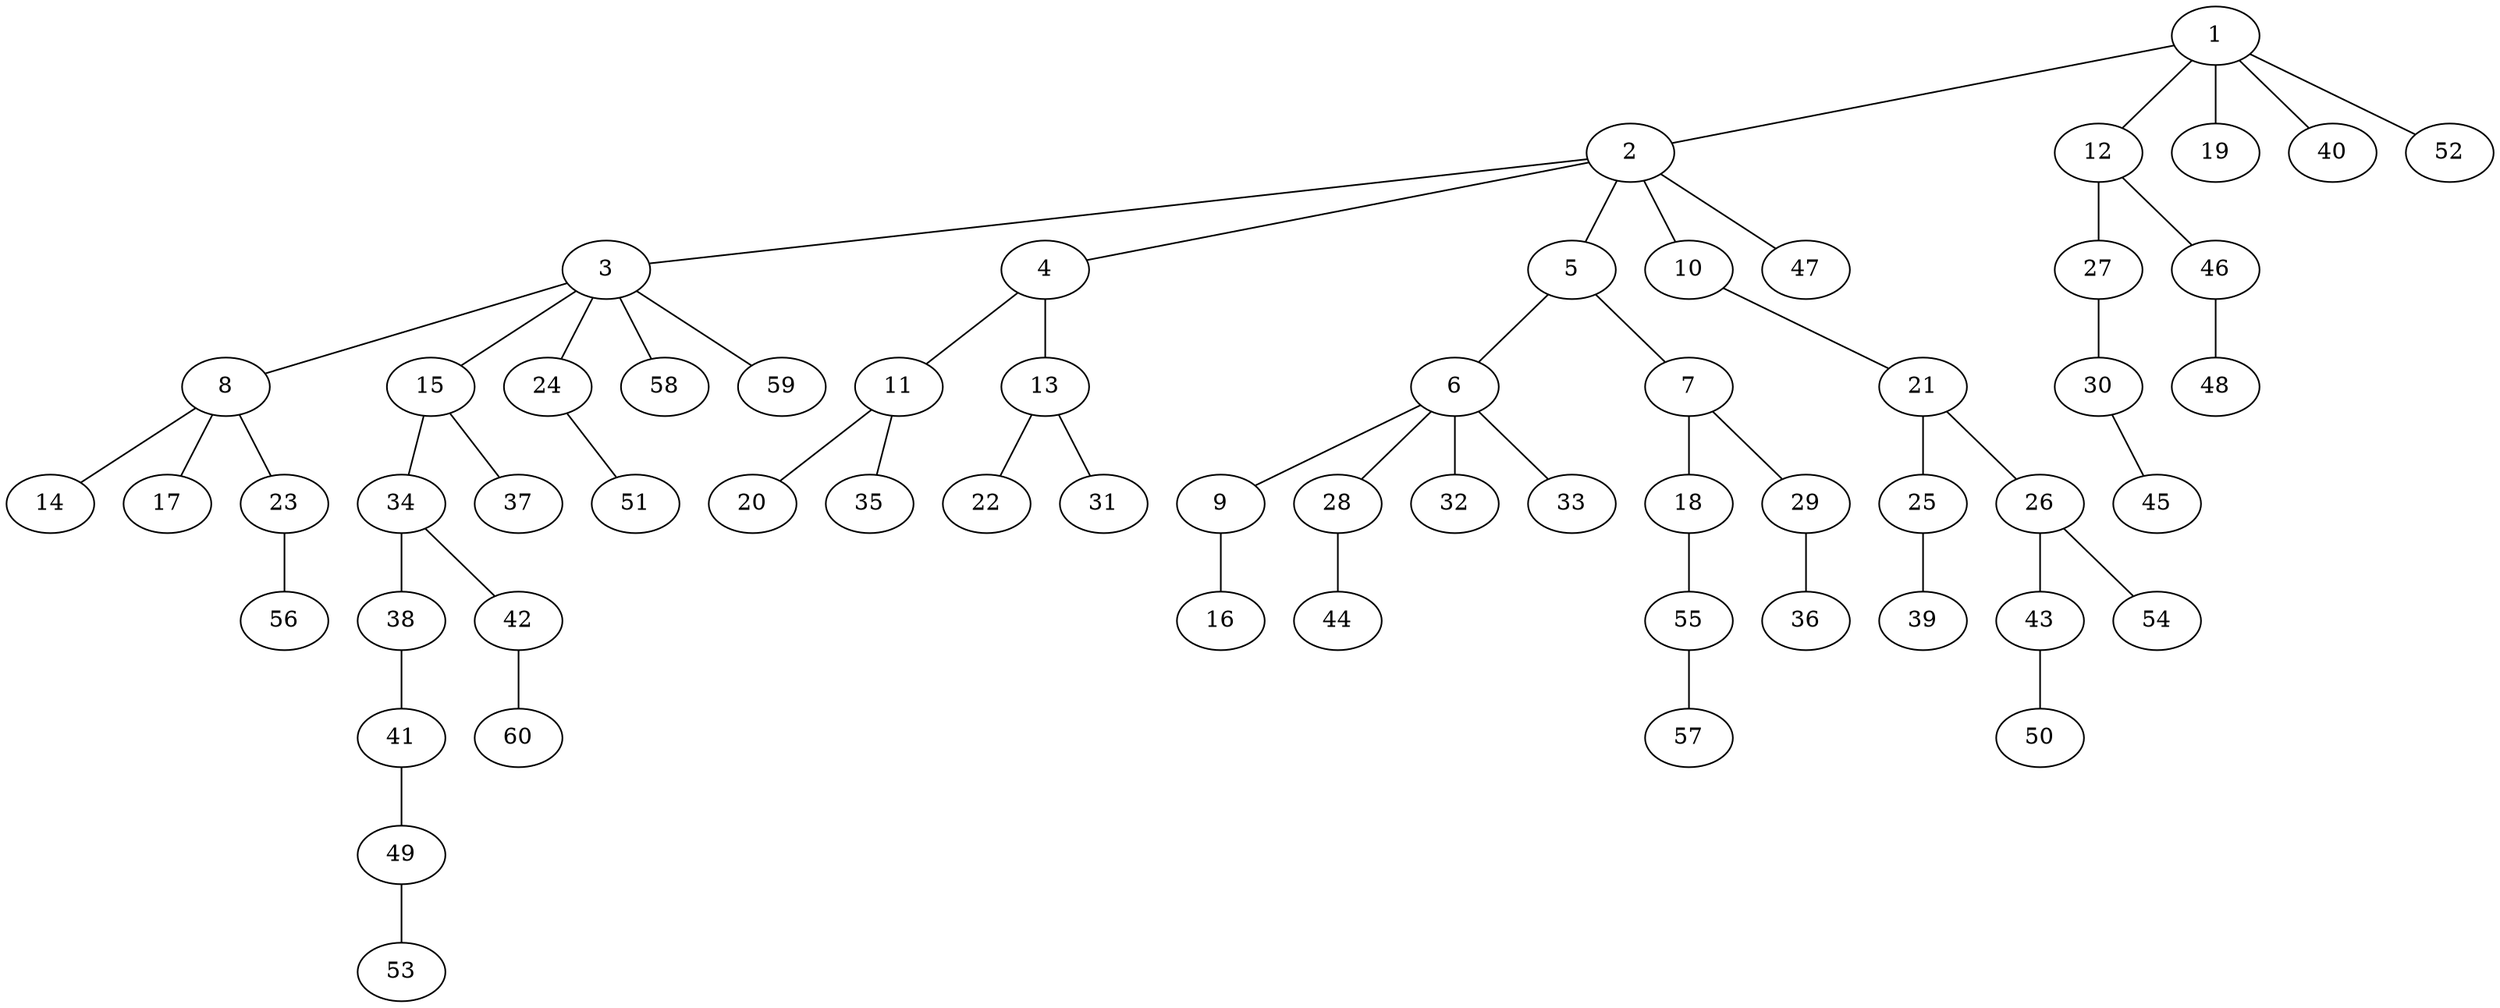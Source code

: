 graph graphname {1--2
1--12
1--19
1--40
1--52
2--3
2--4
2--5
2--10
2--47
3--8
3--15
3--24
3--58
3--59
4--11
4--13
5--6
5--7
6--9
6--28
6--32
6--33
7--18
7--29
8--14
8--17
8--23
9--16
10--21
11--20
11--35
12--27
12--46
13--22
13--31
15--34
15--37
18--55
21--25
21--26
23--56
24--51
25--39
26--43
26--54
27--30
28--44
29--36
30--45
34--38
34--42
38--41
41--49
42--60
43--50
46--48
49--53
55--57
}